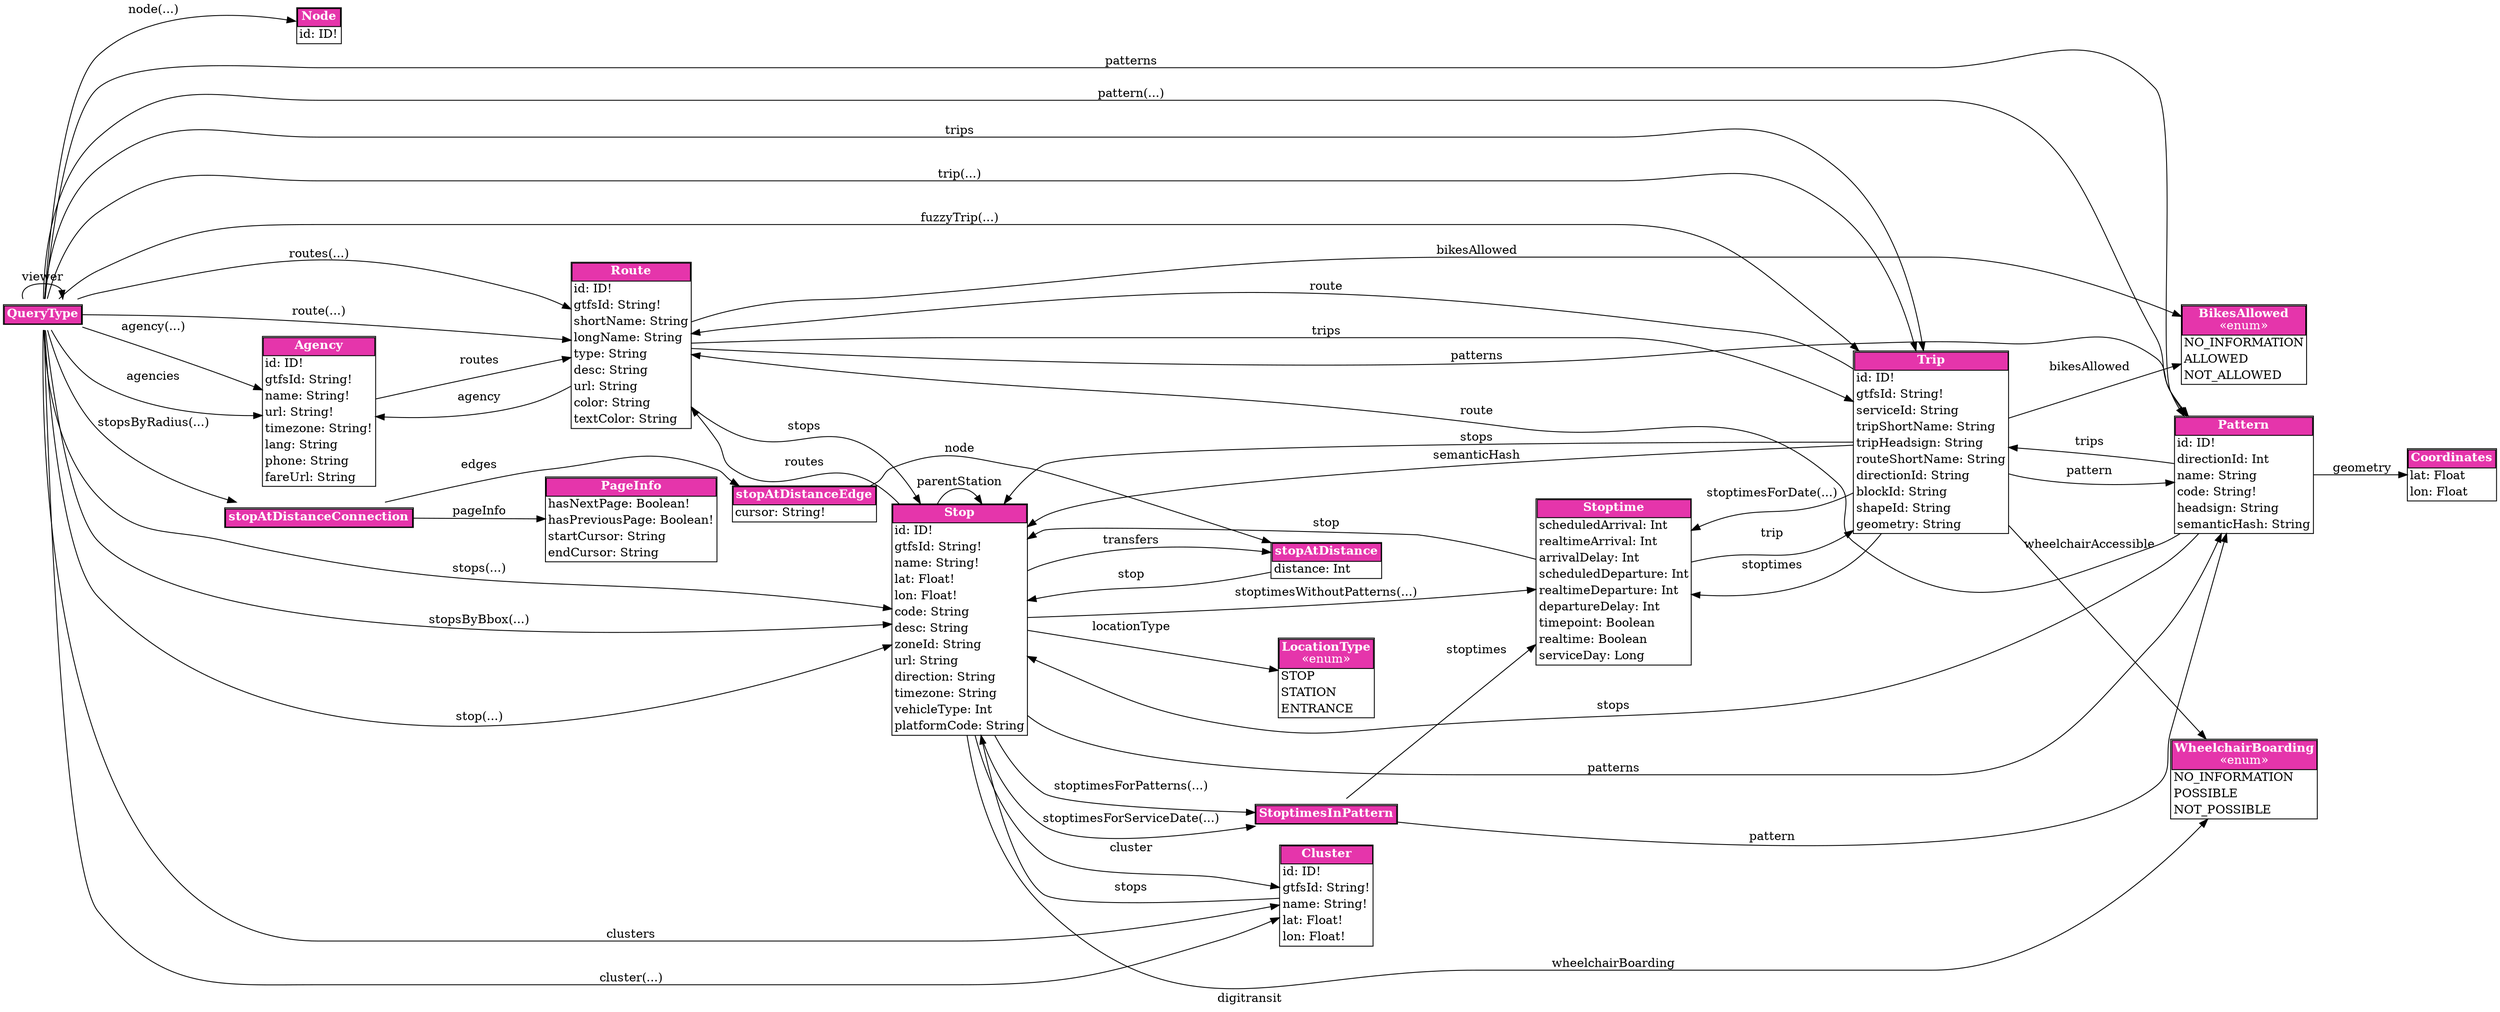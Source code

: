 digraph {
graph[dpi=100, rankdir=LR, label="digitransit"]
node[shape=none, margin=0]
"QueryType"[label=<<TABLE BORDER="1" CELLSPACING="0"><TR><TD BGCOLOR="#E535AB" COLSPAN="2"><FONT COLOR="white"><B>QueryType</B><BR></BR></FONT></TD></TR></TABLE>>]
"Node"[label=<<TABLE BORDER="1" CELLSPACING="0"><TR><TD BGCOLOR="#E535AB" COLSPAN="2"><FONT COLOR="white"><B>Node</B><BR></BR></FONT></TD></TR><TR><TD ALIGN="left" BORDER="0">id: ID!</TD></TR></TABLE>>]
"Agency"[label=<<TABLE BORDER="1" CELLSPACING="0"><TR><TD BGCOLOR="#E535AB" COLSPAN="2"><FONT COLOR="white"><B>Agency</B><BR></BR></FONT></TD></TR><TR><TD ALIGN="left" BORDER="0">id: ID!</TD></TR><TR><TD ALIGN="left" BORDER="0">gtfsId: String!</TD></TR><TR><TD ALIGN="left" BORDER="0">name: String!</TD></TR><TR><TD ALIGN="left" BORDER="0">url: String!</TD></TR><TR><TD ALIGN="left" BORDER="0">timezone: String!</TD></TR><TR><TD ALIGN="left" BORDER="0">lang: String</TD></TR><TR><TD ALIGN="left" BORDER="0">phone: String</TD></TR><TR><TD ALIGN="left" BORDER="0">fareUrl: String</TD></TR></TABLE>>]
"Route"[label=<<TABLE BORDER="1" CELLSPACING="0"><TR><TD BGCOLOR="#E535AB" COLSPAN="2"><FONT COLOR="white"><B>Route</B><BR></BR></FONT></TD></TR><TR><TD ALIGN="left" BORDER="0">id: ID!</TD></TR><TR><TD ALIGN="left" BORDER="0">gtfsId: String!</TD></TR><TR><TD ALIGN="left" BORDER="0">shortName: String</TD></TR><TR><TD ALIGN="left" BORDER="0">longName: String</TD></TR><TR><TD ALIGN="left" BORDER="0">type: String</TD></TR><TR><TD ALIGN="left" BORDER="0">desc: String</TD></TR><TR><TD ALIGN="left" BORDER="0">url: String</TD></TR><TR><TD ALIGN="left" BORDER="0">color: String</TD></TR><TR><TD ALIGN="left" BORDER="0">textColor: String</TD></TR></TABLE>>]
"BikesAllowed"[label=<<TABLE BORDER="1" CELLSPACING="0"><TR><TD BGCOLOR="#E535AB" COLSPAN="2"><FONT COLOR="white"><B>BikesAllowed</B><BR></BR>&laquo;enum&raquo;</FONT></TD></TR><TR><TD ALIGN="left" BORDER="0" COLSPAN="2">NO_INFORMATION</TD></TR><TR><TD ALIGN="left" BORDER="0" COLSPAN="2">ALLOWED</TD></TR><TR><TD ALIGN="left" BORDER="0" COLSPAN="2">NOT_ALLOWED</TD></TR></TABLE>>]
"Pattern"[label=<<TABLE BORDER="1" CELLSPACING="0"><TR><TD BGCOLOR="#E535AB" COLSPAN="2"><FONT COLOR="white"><B>Pattern</B><BR></BR></FONT></TD></TR><TR><TD ALIGN="left" BORDER="0">id: ID!</TD></TR><TR><TD ALIGN="left" BORDER="0">directionId: Int</TD></TR><TR><TD ALIGN="left" BORDER="0">name: String</TD></TR><TR><TD ALIGN="left" BORDER="0">code: String!</TD></TR><TR><TD ALIGN="left" BORDER="0">headsign: String</TD></TR><TR><TD ALIGN="left" BORDER="0">semanticHash: String</TD></TR></TABLE>>]
"Trip"[label=<<TABLE BORDER="1" CELLSPACING="0"><TR><TD BGCOLOR="#E535AB" COLSPAN="2"><FONT COLOR="white"><B>Trip</B><BR></BR></FONT></TD></TR><TR><TD ALIGN="left" BORDER="0">id: ID!</TD></TR><TR><TD ALIGN="left" BORDER="0">gtfsId: String!</TD></TR><TR><TD ALIGN="left" BORDER="0">serviceId: String</TD></TR><TR><TD ALIGN="left" BORDER="0">tripShortName: String</TD></TR><TR><TD ALIGN="left" BORDER="0">tripHeadsign: String</TD></TR><TR><TD ALIGN="left" BORDER="0">routeShortName: String</TD></TR><TR><TD ALIGN="left" BORDER="0">directionId: String</TD></TR><TR><TD ALIGN="left" BORDER="0">blockId: String</TD></TR><TR><TD ALIGN="left" BORDER="0">shapeId: String</TD></TR><TR><TD ALIGN="left" BORDER="0">geometry: String</TD></TR></TABLE>>]
"WheelchairBoarding"[label=<<TABLE BORDER="1" CELLSPACING="0"><TR><TD BGCOLOR="#E535AB" COLSPAN="2"><FONT COLOR="white"><B>WheelchairBoarding</B><BR></BR>&laquo;enum&raquo;</FONT></TD></TR><TR><TD ALIGN="left" BORDER="0" COLSPAN="2">NO_INFORMATION</TD></TR><TR><TD ALIGN="left" BORDER="0" COLSPAN="2">POSSIBLE</TD></TR><TR><TD ALIGN="left" BORDER="0" COLSPAN="2">NOT_POSSIBLE</TD></TR></TABLE>>]
"Stop"[label=<<TABLE BORDER="1" CELLSPACING="0"><TR><TD BGCOLOR="#E535AB" COLSPAN="2"><FONT COLOR="white"><B>Stop</B><BR></BR></FONT></TD></TR><TR><TD ALIGN="left" BORDER="0">id: ID!</TD></TR><TR><TD ALIGN="left" BORDER="0">gtfsId: String!</TD></TR><TR><TD ALIGN="left" BORDER="0">name: String!</TD></TR><TR><TD ALIGN="left" BORDER="0">lat: Float!</TD></TR><TR><TD ALIGN="left" BORDER="0">lon: Float!</TD></TR><TR><TD ALIGN="left" BORDER="0">code: String</TD></TR><TR><TD ALIGN="left" BORDER="0">desc: String</TD></TR><TR><TD ALIGN="left" BORDER="0">zoneId: String</TD></TR><TR><TD ALIGN="left" BORDER="0">url: String</TD></TR><TR><TD ALIGN="left" BORDER="0">direction: String</TD></TR><TR><TD ALIGN="left" BORDER="0">timezone: String</TD></TR><TR><TD ALIGN="left" BORDER="0">vehicleType: Int</TD></TR><TR><TD ALIGN="left" BORDER="0">platformCode: String</TD></TR></TABLE>>]
"LocationType"[label=<<TABLE BORDER="1" CELLSPACING="0"><TR><TD BGCOLOR="#E535AB" COLSPAN="2"><FONT COLOR="white"><B>LocationType</B><BR></BR>&laquo;enum&raquo;</FONT></TD></TR><TR><TD ALIGN="left" BORDER="0" COLSPAN="2">STOP</TD></TR><TR><TD ALIGN="left" BORDER="0" COLSPAN="2">STATION</TD></TR><TR><TD ALIGN="left" BORDER="0" COLSPAN="2">ENTRANCE</TD></TR></TABLE>>]
"Cluster"[label=<<TABLE BORDER="1" CELLSPACING="0"><TR><TD BGCOLOR="#E535AB" COLSPAN="2"><FONT COLOR="white"><B>Cluster</B><BR></BR></FONT></TD></TR><TR><TD ALIGN="left" BORDER="0">id: ID!</TD></TR><TR><TD ALIGN="left" BORDER="0">gtfsId: String!</TD></TR><TR><TD ALIGN="left" BORDER="0">name: String!</TD></TR><TR><TD ALIGN="left" BORDER="0">lat: Float!</TD></TR><TR><TD ALIGN="left" BORDER="0">lon: Float!</TD></TR></TABLE>>]
"stopAtDistance"[label=<<TABLE BORDER="1" CELLSPACING="0"><TR><TD BGCOLOR="#E535AB" COLSPAN="2"><FONT COLOR="white"><B>stopAtDistance</B><BR></BR></FONT></TD></TR><TR><TD ALIGN="left" BORDER="0">distance: Int</TD></TR></TABLE>>]
"StoptimesInPattern"[label=<<TABLE BORDER="1" CELLSPACING="0"><TR><TD BGCOLOR="#E535AB" COLSPAN="2"><FONT COLOR="white"><B>StoptimesInPattern</B><BR></BR></FONT></TD></TR></TABLE>>]
"Stoptime"[label=<<TABLE BORDER="1" CELLSPACING="0"><TR><TD BGCOLOR="#E535AB" COLSPAN="2"><FONT COLOR="white"><B>Stoptime</B><BR></BR></FONT></TD></TR><TR><TD ALIGN="left" BORDER="0">scheduledArrival: Int</TD></TR><TR><TD ALIGN="left" BORDER="0">realtimeArrival: Int</TD></TR><TR><TD ALIGN="left" BORDER="0">arrivalDelay: Int</TD></TR><TR><TD ALIGN="left" BORDER="0">scheduledDeparture: Int</TD></TR><TR><TD ALIGN="left" BORDER="0">realtimeDeparture: Int</TD></TR><TR><TD ALIGN="left" BORDER="0">departureDelay: Int</TD></TR><TR><TD ALIGN="left" BORDER="0">timepoint: Boolean</TD></TR><TR><TD ALIGN="left" BORDER="0">realtime: Boolean</TD></TR><TR><TD ALIGN="left" BORDER="0">serviceDay: Long</TD></TR></TABLE>>]
"Coordinates"[label=<<TABLE BORDER="1" CELLSPACING="0"><TR><TD BGCOLOR="#E535AB" COLSPAN="2"><FONT COLOR="white"><B>Coordinates</B><BR></BR></FONT></TD></TR><TR><TD ALIGN="left" BORDER="0">lat: Float</TD></TR><TR><TD ALIGN="left" BORDER="0">lon: Float</TD></TR></TABLE>>]
"stopAtDistanceConnection"[label=<<TABLE BORDER="1" CELLSPACING="0"><TR><TD BGCOLOR="#E535AB" COLSPAN="2"><FONT COLOR="white"><B>stopAtDistanceConnection</B><BR></BR></FONT></TD></TR></TABLE>>]
"stopAtDistanceEdge"[label=<<TABLE BORDER="1" CELLSPACING="0"><TR><TD BGCOLOR="#E535AB" COLSPAN="2"><FONT COLOR="white"><B>stopAtDistanceEdge</B><BR></BR></FONT></TD></TR><TR><TD ALIGN="left" BORDER="0">cursor: String!</TD></TR></TABLE>>]
"PageInfo"[label=<<TABLE BORDER="1" CELLSPACING="0"><TR><TD BGCOLOR="#E535AB" COLSPAN="2"><FONT COLOR="white"><B>PageInfo</B><BR></BR></FONT></TD></TR><TR><TD ALIGN="left" BORDER="0">hasNextPage: Boolean!</TD></TR><TR><TD ALIGN="left" BORDER="0">hasPreviousPage: Boolean!</TD></TR><TR><TD ALIGN="left" BORDER="0">startCursor: String</TD></TR><TR><TD ALIGN="left" BORDER="0">endCursor: String</TD></TR></TABLE>>]

"QueryType" -> "Node"[label="node(...)", labeltooltip="Fetches an object given its ID"]
"QueryType" -> "Agency"[label="agencies", labeltooltip="Get all agencies for the specified graph"]
"QueryType" -> "Agency"[label="agency(...)", labeltooltip="Get a single agency based on agency ID"]
"QueryType" -> "Stop"[label="stops(...)", labeltooltip="Get all stops for the specified graph"]
"QueryType" -> "Stop"[label="stopsByBbox(...)", labeltooltip="Get all stops within the specified bounding box"]
"QueryType" -> "stopAtDistanceConnection"[label="stopsByRadius(...)", labeltooltip="Get all stops within the specified radius from a location. The returned type has two fields stop and distance"]
"QueryType" -> "Stop"[label="stop(...)", labeltooltip="Get a single stop based on its id (format is Agency\:StopId)"]
"QueryType" -> "Route"[label="routes(...)", labeltooltip="Get all routes for the specified graph"]
"QueryType" -> "Route"[label="route(...)", labeltooltip="Get a single route based on its id (format is Agency\:RouteId)"]
"QueryType" -> "Trip"[label="trips", labeltooltip="Get all trips for the specified graph"]
"QueryType" -> "Trip"[label="trip(...)", labeltooltip="Get a single trip based on its id (format is Agency\:TripId)"]
"QueryType" -> "Trip"[label="fuzzyTrip(...)", labeltooltip=""]
"QueryType" -> "Pattern"[label="patterns", labeltooltip="Get all patterns for the specified graph"]
"QueryType" -> "Pattern"[label="pattern(...)", labeltooltip="Get a single pattern based on its id"]
"QueryType" -> "Cluster"[label="clusters", labeltooltip="Get all clusters for the specified graph"]
"QueryType" -> "Cluster"[label="cluster(...)", labeltooltip="Get a single cluster based on its id"]
"QueryType" -> "QueryType"[label="viewer", labeltooltip="Needed until https\://github.com/facebook/relay/issues/112 is resolved"]
"Agency" -> "Route"[label="routes", labeltooltip=""]
"Route" -> "Agency"[label="agency", labeltooltip=""]
"Route" -> "BikesAllowed"[label="bikesAllowed", labeltooltip=""]
"Route" -> "Pattern"[label="patterns", labeltooltip=""]
"Route" -> "Stop"[label="stops", labeltooltip=""]
"Route" -> "Trip"[label="trips", labeltooltip=""]
"Pattern" -> "Route"[label="route", labeltooltip=""]
"Pattern" -> "Trip"[label="trips", labeltooltip=""]
"Pattern" -> "Stop"[label="stops", labeltooltip=""]
"Pattern" -> "Coordinates"[label="geometry", labeltooltip=""]
"Trip" -> "Route"[label="route", labeltooltip=""]
"Trip" -> "WheelchairBoarding"[label="wheelchairAccessible", labeltooltip=""]
"Trip" -> "BikesAllowed"[label="bikesAllowed", labeltooltip=""]
"Trip" -> "Pattern"[label="pattern", labeltooltip=""]
"Trip" -> "Stop"[label="stops", labeltooltip=""]
"Trip" -> "Stop"[label="semanticHash", labeltooltip=""]
"Trip" -> "Stoptime"[label="stoptimes", labeltooltip=""]
"Trip" -> "Stoptime"[label="stoptimesForDate(...)", labeltooltip=""]
"Stop" -> "LocationType"[label="locationType", labeltooltip=""]
"Stop" -> "Stop"[label="parentStation", labeltooltip=""]
"Stop" -> "WheelchairBoarding"[label="wheelchairBoarding", labeltooltip=""]
"Stop" -> "Cluster"[label="cluster", labeltooltip=""]
"Stop" -> "Route"[label="routes", labeltooltip=""]
"Stop" -> "Pattern"[label="patterns", labeltooltip=""]
"Stop" -> "stopAtDistance"[label="transfers", labeltooltip=""]
"Stop" -> "StoptimesInPattern"[label="stoptimesForServiceDate(...)", labeltooltip=""]
"Stop" -> "StoptimesInPattern"[label="stoptimesForPatterns(...)", labeltooltip=""]
"Stop" -> "Stoptime"[label="stoptimesWithoutPatterns(...)", labeltooltip=""]
"Cluster" -> "Stop"[label="stops", labeltooltip=""]
"stopAtDistance" -> "Stop"[label="stop", labeltooltip=""]
"StoptimesInPattern" -> "Pattern"[label="pattern", labeltooltip=""]
"StoptimesInPattern" -> "Stoptime"[label="stoptimes", labeltooltip=""]
"Stoptime" -> "Stop"[label="stop", labeltooltip=""]
"Stoptime" -> "Trip"[label="trip", labeltooltip=""]
"stopAtDistanceConnection" -> "stopAtDistanceEdge"[label="edges", labeltooltip=""]
"stopAtDistanceConnection" -> "PageInfo"[label="pageInfo", labeltooltip=""]
"stopAtDistanceEdge" -> "stopAtDistance"[label="node", labeltooltip="The item at the end of the edge"]
}
